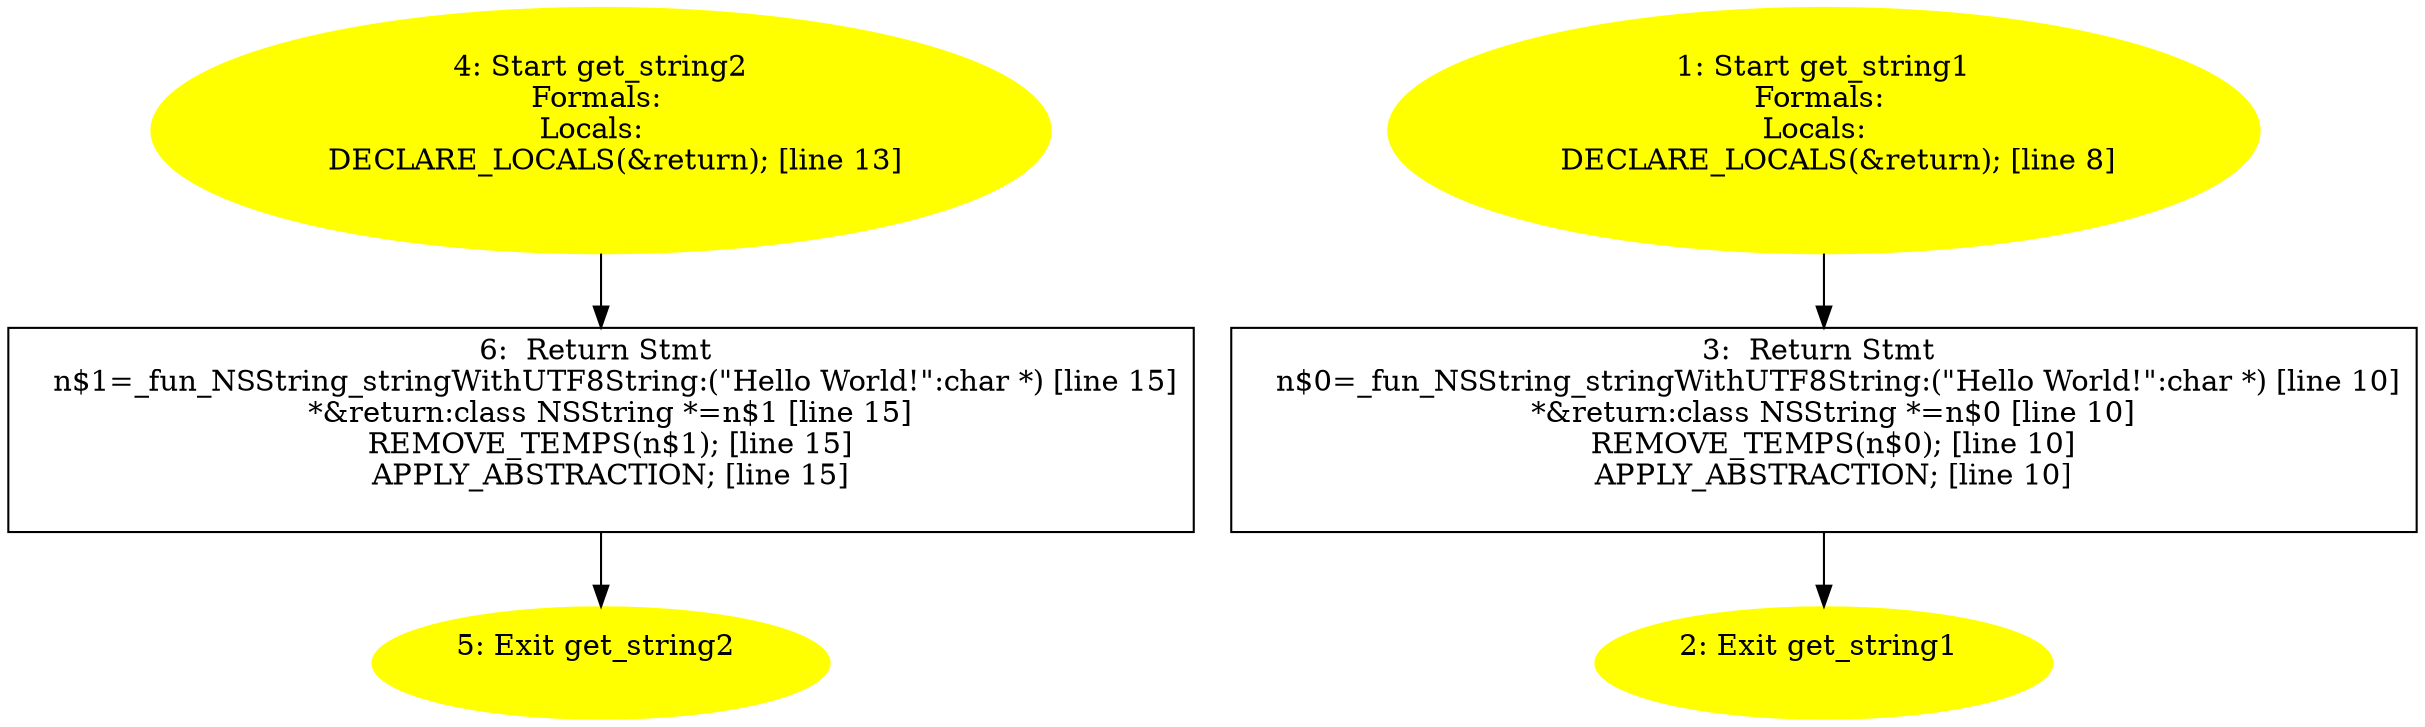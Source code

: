 digraph iCFG {
6 [label="6:  Return Stmt \n   n$1=_fun_NSString_stringWithUTF8String:(\"Hello World!\":char *) [line 15]\n  *&return:class NSString *=n$1 [line 15]\n  REMOVE_TEMPS(n$1); [line 15]\n  APPLY_ABSTRACTION; [line 15]\n " shape="box"]
	

	 6 -> 5 ;
5 [label="5: Exit get_string2 \n  " color=yellow style=filled]
	

4 [label="4: Start get_string2\nFormals: \nLocals:  \n   DECLARE_LOCALS(&return); [line 13]\n " color=yellow style=filled]
	

	 4 -> 6 ;
3 [label="3:  Return Stmt \n   n$0=_fun_NSString_stringWithUTF8String:(\"Hello World!\":char *) [line 10]\n  *&return:class NSString *=n$0 [line 10]\n  REMOVE_TEMPS(n$0); [line 10]\n  APPLY_ABSTRACTION; [line 10]\n " shape="box"]
	

	 3 -> 2 ;
2 [label="2: Exit get_string1 \n  " color=yellow style=filled]
	

1 [label="1: Start get_string1\nFormals: \nLocals:  \n   DECLARE_LOCALS(&return); [line 8]\n " color=yellow style=filled]
	

	 1 -> 3 ;
}
